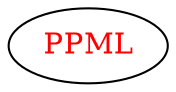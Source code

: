 digraph dependencyGraph {
 concentrate=true;
 ranksep="2.0";
 rankdir="LR"; 
 splines="ortho";
"PPML" [fontcolor="red"];
}